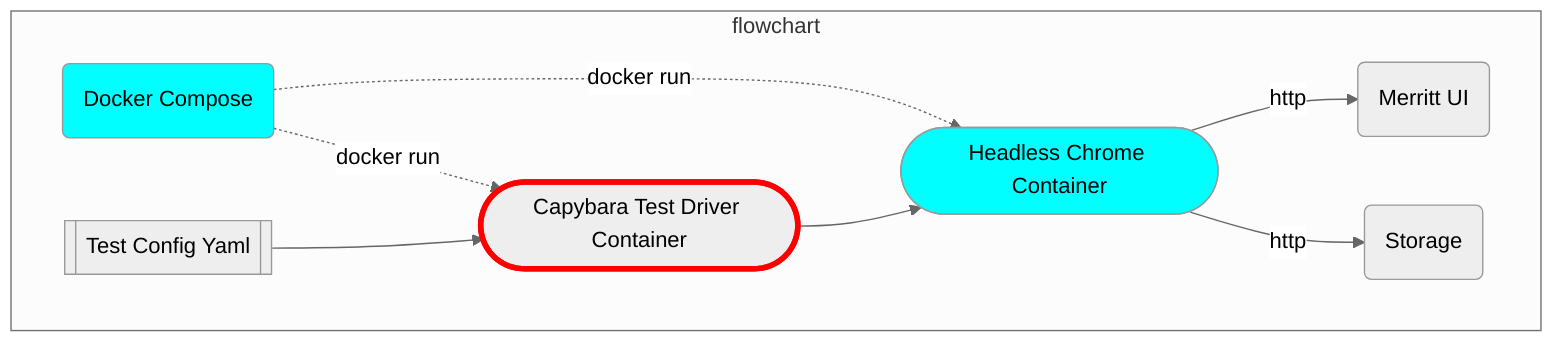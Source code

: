 %%{init: {'theme': 'neutral', 'securityLevel': 'loose'}}%%
graph TD
  CAPY([Capybara Test Driver Container])
  CHROME([Headless Chrome Container])
  UI(Merritt UI)
  click UI href "https://github.com/CDLUC3/mrt-dashboard" "source code"
  STORE(Storage)
  click STORE href "https://github.com/CDLUC3/mrt-store" "source code"
  CONFIG[[Test Config Yaml]]
  DOCK(Docker Compose)
  click DOCK href "https://github.com/CDLUC3/merritt-docker" "source code"

  subgraph flowchart
    DOCK -.-> |docker run| CAPY
    DOCK -.-> |docker run| CHROME
    CONFIG --> CAPY
    CAPY --> CHROME
    CHROME --> |http| UI
    CHROME --> |http| STORE
  end
  
  style DOCK fill:cyan
  style CHROME fill:cyan
  style CAPY stroke:red,stroke-width:4px